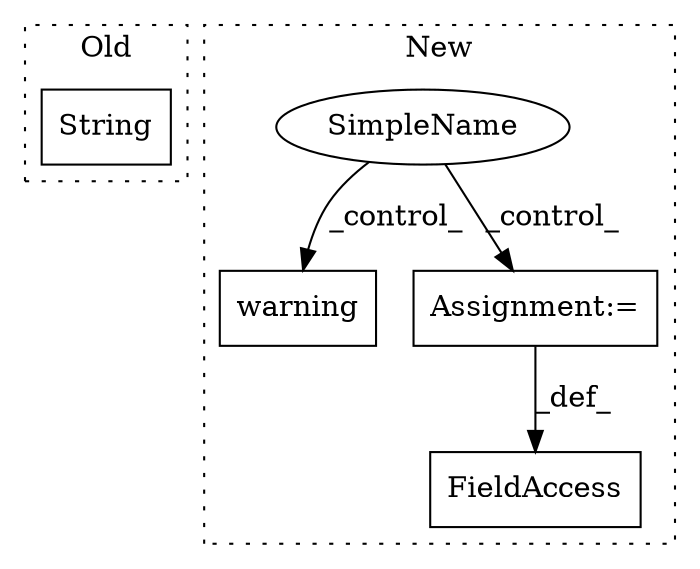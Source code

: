 digraph G {
subgraph cluster0 {
1 [label="String" a="32" s="931,951" l="7,1" shape="box"];
label = "Old";
style="dotted";
}
subgraph cluster1 {
2 [label="warning" a="32" s="1113,1124" l="8,1" shape="box"];
3 [label="SimpleName" a="42" s="" l="" shape="ellipse"];
4 [label="Assignment:=" a="7" s="1142" l="1" shape="box"];
5 [label="FieldAccess" a="22" s="1291" l="10" shape="box"];
label = "New";
style="dotted";
}
3 -> 4 [label="_control_"];
3 -> 2 [label="_control_"];
4 -> 5 [label="_def_"];
}
